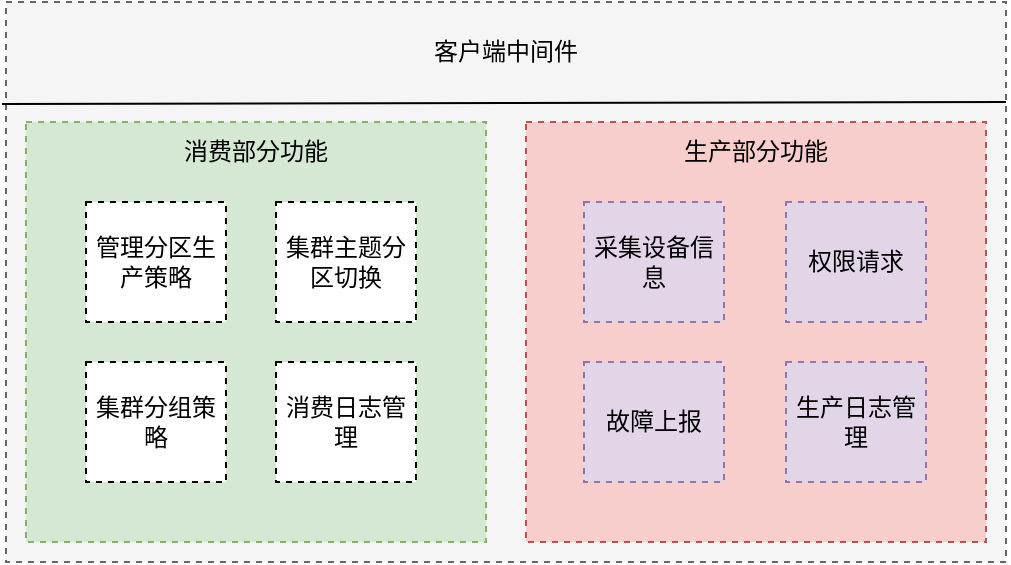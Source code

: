 <mxfile version="20.5.3" type="github">
  <diagram id="4-aUEYI5t6EKSX0zZO9d" name="第 1 页">
    <mxGraphModel dx="640" dy="338" grid="1" gridSize="10" guides="1" tooltips="1" connect="1" arrows="1" fold="1" page="1" pageScale="1" pageWidth="827" pageHeight="1169" math="0" shadow="0">
      <root>
        <mxCell id="0" />
        <mxCell id="1" parent="0" />
        <mxCell id="prOz0WuTz6ROqYTalhhL-1" value="" style="rounded=0;whiteSpace=wrap;html=1;dashed=1;fillColor=#f5f5f5;fontColor=#333333;strokeColor=#666666;" vertex="1" parent="1">
          <mxGeometry x="90" y="70" width="500" height="280" as="geometry" />
        </mxCell>
        <mxCell id="prOz0WuTz6ROqYTalhhL-9" value="" style="endArrow=none;html=1;rounded=0;exitX=-0.004;exitY=0.182;exitDx=0;exitDy=0;exitPerimeter=0;" edge="1" parent="1" source="prOz0WuTz6ROqYTalhhL-1">
          <mxGeometry width="50" height="50" relative="1" as="geometry">
            <mxPoint x="40" y="120" as="sourcePoint" />
            <mxPoint x="590" y="120" as="targetPoint" />
          </mxGeometry>
        </mxCell>
        <mxCell id="prOz0WuTz6ROqYTalhhL-10" value="客户端中间件" style="text;html=1;strokeColor=none;fillColor=none;align=center;verticalAlign=middle;whiteSpace=wrap;rounded=0;dashed=1;" vertex="1" parent="1">
          <mxGeometry x="295" y="80" width="90" height="30" as="geometry" />
        </mxCell>
        <mxCell id="prOz0WuTz6ROqYTalhhL-11" value="" style="rounded=0;whiteSpace=wrap;html=1;dashed=1;fillColor=#d5e8d4;strokeColor=#82b366;" vertex="1" parent="1">
          <mxGeometry x="100" y="130" width="230" height="210" as="geometry" />
        </mxCell>
        <mxCell id="prOz0WuTz6ROqYTalhhL-12" value="" style="rounded=0;whiteSpace=wrap;html=1;dashed=1;fillColor=#f8cecc;strokeColor=#b85450;" vertex="1" parent="1">
          <mxGeometry x="350" y="130" width="230" height="210" as="geometry" />
        </mxCell>
        <mxCell id="prOz0WuTz6ROqYTalhhL-13" value="消费部分功能" style="text;html=1;strokeColor=none;fillColor=none;align=center;verticalAlign=middle;whiteSpace=wrap;rounded=0;dashed=1;" vertex="1" parent="1">
          <mxGeometry x="170" y="130" width="90" height="30" as="geometry" />
        </mxCell>
        <mxCell id="prOz0WuTz6ROqYTalhhL-14" value="生产部分功能" style="text;html=1;strokeColor=none;fillColor=none;align=center;verticalAlign=middle;whiteSpace=wrap;rounded=0;dashed=1;" vertex="1" parent="1">
          <mxGeometry x="420" y="130" width="90" height="30" as="geometry" />
        </mxCell>
        <mxCell id="prOz0WuTz6ROqYTalhhL-15" value="管理分区生产策略" style="rounded=0;whiteSpace=wrap;html=1;dashed=1;" vertex="1" parent="1">
          <mxGeometry x="130" y="170" width="70" height="60" as="geometry" />
        </mxCell>
        <mxCell id="prOz0WuTz6ROqYTalhhL-16" value="集群主题分区切换" style="rounded=0;whiteSpace=wrap;html=1;dashed=1;" vertex="1" parent="1">
          <mxGeometry x="225" y="170" width="70" height="60" as="geometry" />
        </mxCell>
        <mxCell id="prOz0WuTz6ROqYTalhhL-17" value="集群分组策略" style="rounded=0;whiteSpace=wrap;html=1;dashed=1;" vertex="1" parent="1">
          <mxGeometry x="130" y="250" width="70" height="60" as="geometry" />
        </mxCell>
        <mxCell id="prOz0WuTz6ROqYTalhhL-18" value="消费日志管理" style="rounded=0;whiteSpace=wrap;html=1;dashed=1;" vertex="1" parent="1">
          <mxGeometry x="225" y="250" width="70" height="60" as="geometry" />
        </mxCell>
        <mxCell id="prOz0WuTz6ROqYTalhhL-19" value="采集设备信息" style="rounded=0;whiteSpace=wrap;html=1;dashed=1;fillColor=#e1d5e7;strokeColor=#9673a6;" vertex="1" parent="1">
          <mxGeometry x="379" y="170" width="70" height="60" as="geometry" />
        </mxCell>
        <mxCell id="prOz0WuTz6ROqYTalhhL-20" value="权限请求" style="rounded=0;whiteSpace=wrap;html=1;dashed=1;fillColor=#e1d5e7;strokeColor=#9673a6;" vertex="1" parent="1">
          <mxGeometry x="480" y="170" width="70" height="60" as="geometry" />
        </mxCell>
        <mxCell id="prOz0WuTz6ROqYTalhhL-21" value="故障上报" style="rounded=0;whiteSpace=wrap;html=1;dashed=1;fillColor=#e1d5e7;strokeColor=#9673a6;" vertex="1" parent="1">
          <mxGeometry x="379" y="250" width="70" height="60" as="geometry" />
        </mxCell>
        <mxCell id="prOz0WuTz6ROqYTalhhL-22" value="生产日志管理" style="rounded=0;whiteSpace=wrap;html=1;dashed=1;fillColor=#e1d5e7;strokeColor=#9673a6;" vertex="1" parent="1">
          <mxGeometry x="480" y="250" width="70" height="60" as="geometry" />
        </mxCell>
      </root>
    </mxGraphModel>
  </diagram>
</mxfile>
